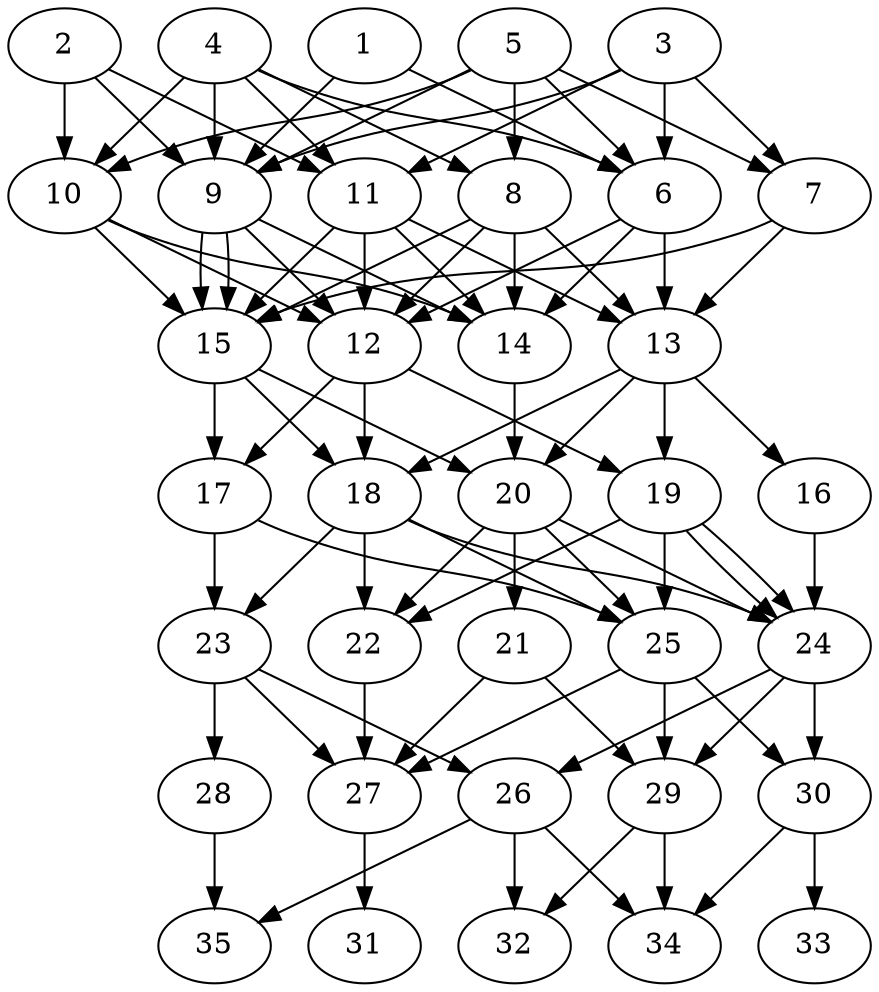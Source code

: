 // DAG automatically generated by daggen at Thu Oct  3 14:05:36 2019
// ./daggen --dot -n 35 --ccr 0.3 --fat 0.5 --regular 0.5 --density 0.9 --mindata 5242880 --maxdata 52428800 
digraph G {
  1 [size="136642560", alpha="0.19", expect_size="40992768"] 
  1 -> 6 [size ="40992768"]
  1 -> 9 [size ="40992768"]
  2 [size="76202667", alpha="0.15", expect_size="22860800"] 
  2 -> 9 [size ="22860800"]
  2 -> 10 [size ="22860800"]
  2 -> 11 [size ="22860800"]
  3 [size="161812480", alpha="0.17", expect_size="48543744"] 
  3 -> 6 [size ="48543744"]
  3 -> 7 [size ="48543744"]
  3 -> 9 [size ="48543744"]
  3 -> 11 [size ="48543744"]
  4 [size="69526187", alpha="0.11", expect_size="20857856"] 
  4 -> 6 [size ="20857856"]
  4 -> 8 [size ="20857856"]
  4 -> 9 [size ="20857856"]
  4 -> 10 [size ="20857856"]
  4 -> 11 [size ="20857856"]
  5 [size="158238720", alpha="0.03", expect_size="47471616"] 
  5 -> 6 [size ="47471616"]
  5 -> 7 [size ="47471616"]
  5 -> 8 [size ="47471616"]
  5 -> 9 [size ="47471616"]
  5 -> 10 [size ="47471616"]
  6 [size="49380693", alpha="0.04", expect_size="14814208"] 
  6 -> 12 [size ="14814208"]
  6 -> 13 [size ="14814208"]
  6 -> 14 [size ="14814208"]
  7 [size="158634667", alpha="0.10", expect_size="47590400"] 
  7 -> 13 [size ="47590400"]
  7 -> 15 [size ="47590400"]
  8 [size="35300693", alpha="0.00", expect_size="10590208"] 
  8 -> 12 [size ="10590208"]
  8 -> 13 [size ="10590208"]
  8 -> 14 [size ="10590208"]
  8 -> 15 [size ="10590208"]
  9 [size="125593600", alpha="0.07", expect_size="37678080"] 
  9 -> 12 [size ="37678080"]
  9 -> 14 [size ="37678080"]
  9 -> 15 [size ="37678080"]
  9 -> 15 [size ="37678080"]
  10 [size="49394347", alpha="0.01", expect_size="14818304"] 
  10 -> 12 [size ="14818304"]
  10 -> 14 [size ="14818304"]
  10 -> 15 [size ="14818304"]
  11 [size="147285333", alpha="0.02", expect_size="44185600"] 
  11 -> 12 [size ="44185600"]
  11 -> 13 [size ="44185600"]
  11 -> 14 [size ="44185600"]
  11 -> 15 [size ="44185600"]
  12 [size="136673280", alpha="0.08", expect_size="41001984"] 
  12 -> 17 [size ="41001984"]
  12 -> 18 [size ="41001984"]
  12 -> 19 [size ="41001984"]
  13 [size="97259520", alpha="0.14", expect_size="29177856"] 
  13 -> 16 [size ="29177856"]
  13 -> 18 [size ="29177856"]
  13 -> 19 [size ="29177856"]
  13 -> 20 [size ="29177856"]
  14 [size="74161493", alpha="0.01", expect_size="22248448"] 
  14 -> 20 [size ="22248448"]
  15 [size="164290560", alpha="0.10", expect_size="49287168"] 
  15 -> 17 [size ="49287168"]
  15 -> 18 [size ="49287168"]
  15 -> 20 [size ="49287168"]
  16 [size="29173760", alpha="0.02", expect_size="8752128"] 
  16 -> 24 [size ="8752128"]
  17 [size="60610560", alpha="0.08", expect_size="18183168"] 
  17 -> 23 [size ="18183168"]
  17 -> 25 [size ="18183168"]
  18 [size="139929600", alpha="0.13", expect_size="41978880"] 
  18 -> 22 [size ="41978880"]
  18 -> 23 [size ="41978880"]
  18 -> 24 [size ="41978880"]
  18 -> 25 [size ="41978880"]
  19 [size="142987947", alpha="0.13", expect_size="42896384"] 
  19 -> 22 [size ="42896384"]
  19 -> 24 [size ="42896384"]
  19 -> 24 [size ="42896384"]
  19 -> 25 [size ="42896384"]
  20 [size="43499520", alpha="0.04", expect_size="13049856"] 
  20 -> 21 [size ="13049856"]
  20 -> 22 [size ="13049856"]
  20 -> 24 [size ="13049856"]
  20 -> 25 [size ="13049856"]
  21 [size="51094187", alpha="0.11", expect_size="15328256"] 
  21 -> 27 [size ="15328256"]
  21 -> 29 [size ="15328256"]
  22 [size="70478507", alpha="0.05", expect_size="21143552"] 
  22 -> 27 [size ="21143552"]
  23 [size="135843840", alpha="0.17", expect_size="40753152"] 
  23 -> 26 [size ="40753152"]
  23 -> 27 [size ="40753152"]
  23 -> 28 [size ="40753152"]
  24 [size="91473920", alpha="0.16", expect_size="27442176"] 
  24 -> 26 [size ="27442176"]
  24 -> 29 [size ="27442176"]
  24 -> 30 [size ="27442176"]
  25 [size="102659413", alpha="0.13", expect_size="30797824"] 
  25 -> 27 [size ="30797824"]
  25 -> 29 [size ="30797824"]
  25 -> 30 [size ="30797824"]
  26 [size="26593280", alpha="0.14", expect_size="7977984"] 
  26 -> 32 [size ="7977984"]
  26 -> 34 [size ="7977984"]
  26 -> 35 [size ="7977984"]
  27 [size="39208960", alpha="0.13", expect_size="11762688"] 
  27 -> 31 [size ="11762688"]
  28 [size="100352000", alpha="0.14", expect_size="30105600"] 
  28 -> 35 [size ="30105600"]
  29 [size="43810133", alpha="0.09", expect_size="13143040"] 
  29 -> 32 [size ="13143040"]
  29 -> 34 [size ="13143040"]
  30 [size="144076800", alpha="0.07", expect_size="43223040"] 
  30 -> 33 [size ="43223040"]
  30 -> 34 [size ="43223040"]
  31 [size="19145387", alpha="0.03", expect_size="5743616"] 
  32 [size="102765227", alpha="0.14", expect_size="30829568"] 
  33 [size="139083093", alpha="0.14", expect_size="41724928"] 
  34 [size="115155627", alpha="0.02", expect_size="34546688"] 
  35 [size="83032747", alpha="0.09", expect_size="24909824"] 
}

